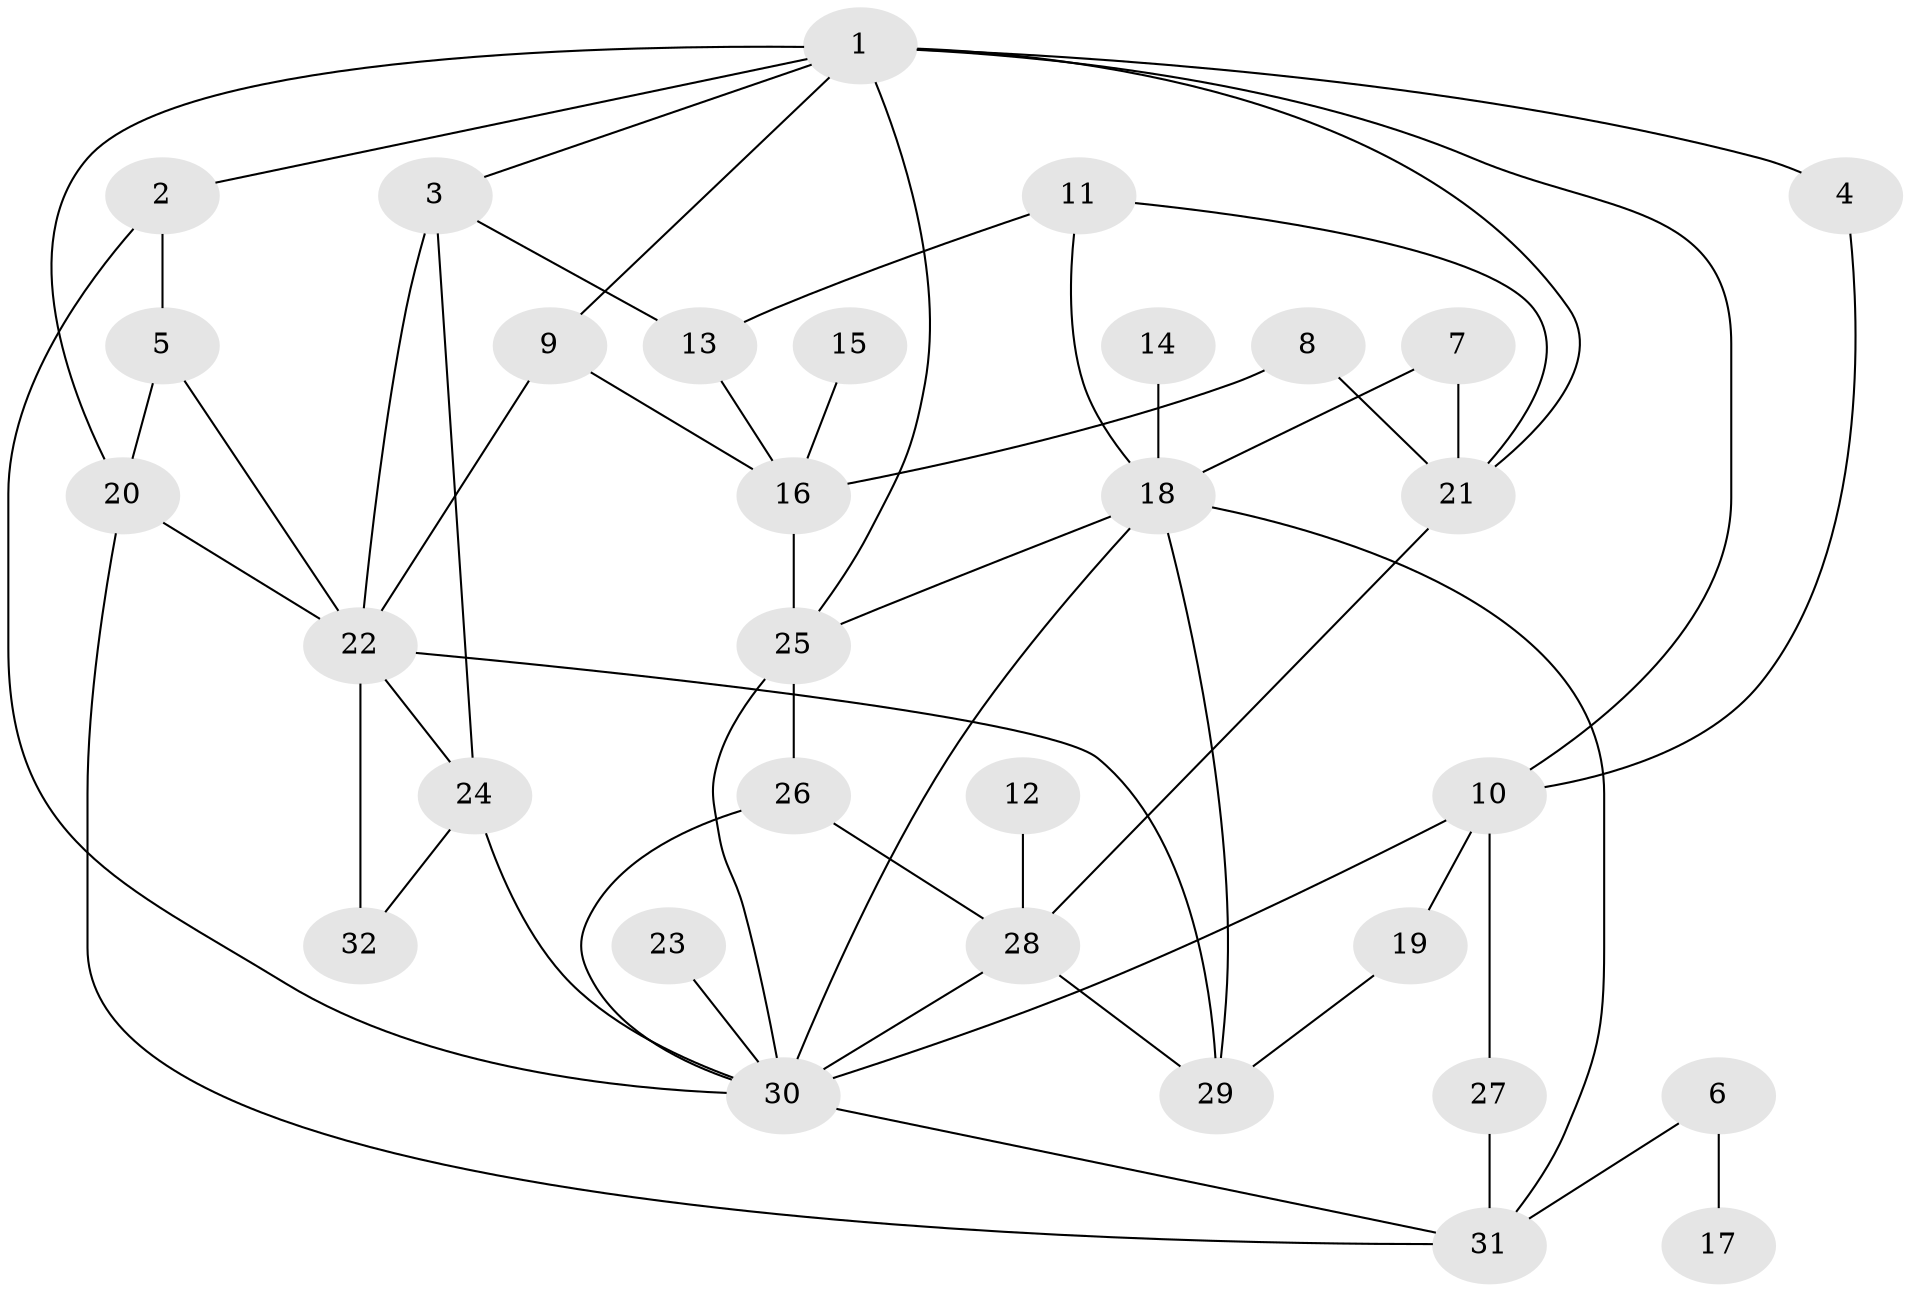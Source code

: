 // original degree distribution, {3: 0.31746031746031744, 7: 0.031746031746031744, 6: 0.047619047619047616, 2: 0.25396825396825395, 5: 0.09523809523809523, 4: 0.09523809523809523, 1: 0.15873015873015872}
// Generated by graph-tools (version 1.1) at 2025/49/03/09/25 03:49:16]
// undirected, 32 vertices, 57 edges
graph export_dot {
graph [start="1"]
  node [color=gray90,style=filled];
  1;
  2;
  3;
  4;
  5;
  6;
  7;
  8;
  9;
  10;
  11;
  12;
  13;
  14;
  15;
  16;
  17;
  18;
  19;
  20;
  21;
  22;
  23;
  24;
  25;
  26;
  27;
  28;
  29;
  30;
  31;
  32;
  1 -- 2 [weight=1.0];
  1 -- 3 [weight=1.0];
  1 -- 4 [weight=1.0];
  1 -- 9 [weight=1.0];
  1 -- 10 [weight=1.0];
  1 -- 20 [weight=1.0];
  1 -- 21 [weight=1.0];
  1 -- 25 [weight=1.0];
  2 -- 5 [weight=1.0];
  2 -- 30 [weight=1.0];
  3 -- 13 [weight=1.0];
  3 -- 22 [weight=1.0];
  3 -- 24 [weight=2.0];
  4 -- 10 [weight=1.0];
  5 -- 20 [weight=1.0];
  5 -- 22 [weight=1.0];
  6 -- 17 [weight=1.0];
  6 -- 31 [weight=1.0];
  7 -- 18 [weight=1.0];
  7 -- 21 [weight=1.0];
  8 -- 16 [weight=1.0];
  8 -- 21 [weight=1.0];
  9 -- 16 [weight=1.0];
  9 -- 22 [weight=1.0];
  10 -- 19 [weight=1.0];
  10 -- 27 [weight=1.0];
  10 -- 30 [weight=1.0];
  11 -- 13 [weight=1.0];
  11 -- 18 [weight=1.0];
  11 -- 21 [weight=1.0];
  12 -- 28 [weight=1.0];
  13 -- 16 [weight=1.0];
  14 -- 18 [weight=1.0];
  15 -- 16 [weight=1.0];
  16 -- 25 [weight=1.0];
  18 -- 25 [weight=1.0];
  18 -- 29 [weight=1.0];
  18 -- 30 [weight=1.0];
  18 -- 31 [weight=1.0];
  19 -- 29 [weight=1.0];
  20 -- 22 [weight=1.0];
  20 -- 31 [weight=1.0];
  21 -- 28 [weight=1.0];
  22 -- 24 [weight=1.0];
  22 -- 29 [weight=1.0];
  22 -- 32 [weight=1.0];
  23 -- 30 [weight=1.0];
  24 -- 30 [weight=2.0];
  24 -- 32 [weight=1.0];
  25 -- 26 [weight=2.0];
  25 -- 30 [weight=1.0];
  26 -- 28 [weight=2.0];
  26 -- 30 [weight=1.0];
  27 -- 31 [weight=1.0];
  28 -- 29 [weight=1.0];
  28 -- 30 [weight=2.0];
  30 -- 31 [weight=1.0];
}
